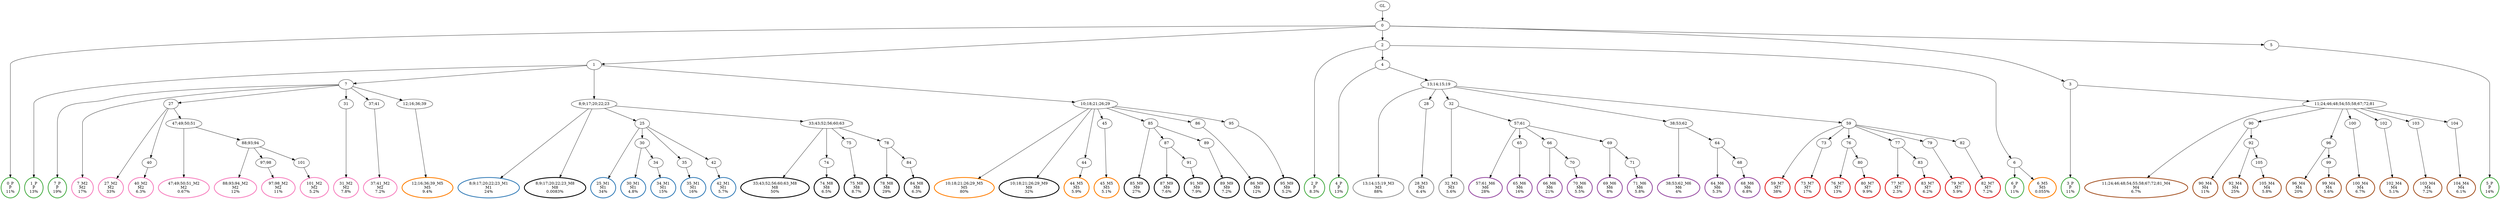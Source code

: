 digraph T {
	{
		rank=same
		136 [penwidth=3,colorscheme=set19,color=3,label="0_P\nP\n11%"]
		134 [penwidth=3,colorscheme=set19,color=3,label="1_P\nP\n13%"]
		132 [penwidth=3,colorscheme=set19,color=3,label="7_P\nP\n19%"]
		130 [penwidth=3,colorscheme=set19,color=3,label="2_P\nP\n8.3%"]
		128 [penwidth=3,colorscheme=set19,color=3,label="4_P\nP\n13%"]
		126 [penwidth=3,colorscheme=set19,color=3,label="6_P\nP\n11%"]
		124 [penwidth=3,colorscheme=set19,color=3,label="3_P\nP\n11%"]
		122 [penwidth=3,colorscheme=set19,color=3,label="5_P\nP\n14%"]
		120 [penwidth=3,colorscheme=set19,color=2,label="8;9;17;20;22;23_M1\nM1\n24%"]
		118 [penwidth=3,colorscheme=set19,color=2,label="25_M1\nM1\n34%"]
		116 [penwidth=3,colorscheme=set19,color=2,label="30_M1\nM1\n4.8%"]
		114 [penwidth=3,colorscheme=set19,color=2,label="34_M1\nM1\n15%"]
		112 [penwidth=3,colorscheme=set19,color=2,label="35_M1\nM1\n16%"]
		110 [penwidth=3,colorscheme=set19,color=2,label="42_M1\nM1\n5.7%"]
		109 [penwidth=3,colorscheme=set19,color=8,label="7_M2\nM2\n17%"]
		107 [penwidth=3,colorscheme=set19,color=8,label="27_M2\nM2\n33%"]
		105 [penwidth=3,colorscheme=set19,color=8,label="40_M2\nM2\n6.3%"]
		103 [penwidth=3,colorscheme=set19,color=8,label="47;49;50;51_M2\nM2\n0.67%"]
		101 [penwidth=3,colorscheme=set19,color=8,label="88;93;94_M2\nM2\n12%"]
		99 [penwidth=3,colorscheme=set19,color=8,label="97;98_M2\nM2\n11%"]
		97 [penwidth=3,colorscheme=set19,color=8,label="101_M2\nM2\n5.2%"]
		95 [penwidth=3,colorscheme=set19,color=8,label="31_M2\nM2\n7.8%"]
		93 [penwidth=3,colorscheme=set19,color=8,label="37;41_M2\nM2\n7.2%"]
		91 [penwidth=3,colorscheme=set19,color=9,label="13;14;15;19_M3\nM3\n88%"]
		89 [penwidth=3,colorscheme=set19,color=9,label="28_M3\nM3\n6.4%"]
		87 [penwidth=3,colorscheme=set19,color=9,label="32_M3\nM3\n5.6%"]
		85 [penwidth=3,colorscheme=set19,color=7,label="11;24;46;48;54;55;58;67;72;81_M4\nM4\n6.7%"]
		83 [penwidth=3,colorscheme=set19,color=7,label="90_M4\nM4\n11%"]
		81 [penwidth=3,colorscheme=set19,color=7,label="92_M4\nM4\n25%"]
		79 [penwidth=3,colorscheme=set19,color=7,label="105_M4\nM4\n5.8%"]
		77 [penwidth=3,colorscheme=set19,color=7,label="96_M4\nM4\n20%"]
		75 [penwidth=3,colorscheme=set19,color=7,label="99_M4\nM4\n5.6%"]
		73 [penwidth=3,colorscheme=set19,color=7,label="100_M4\nM4\n6.7%"]
		71 [penwidth=3,colorscheme=set19,color=7,label="102_M4\nM4\n5.1%"]
		69 [penwidth=3,colorscheme=set19,color=7,label="103_M4\nM4\n7.2%"]
		67 [penwidth=3,colorscheme=set19,color=7,label="104_M4\nM4\n6.1%"]
		65 [penwidth=3,colorscheme=set19,color=5,label="12;16;36;39_M5\nM5\n9.4%"]
		63 [penwidth=3,colorscheme=set19,color=5,label="10;18;21;26;29_M5\nM5\n80%"]
		61 [penwidth=3,colorscheme=set19,color=5,label="44_M5\nM5\n5.9%"]
		59 [penwidth=3,colorscheme=set19,color=5,label="45_M5\nM5\n5.1%"]
		58 [penwidth=3,colorscheme=set19,color=5,label="6_M5\nM5\n0.055%"]
		56 [penwidth=3,colorscheme=set19,color=4,label="57;61_M6\nM6\n28%"]
		54 [penwidth=3,colorscheme=set19,color=4,label="65_M6\nM6\n16%"]
		52 [penwidth=3,colorscheme=set19,color=4,label="66_M6\nM6\n21%"]
		50 [penwidth=3,colorscheme=set19,color=4,label="70_M6\nM6\n5.5%"]
		48 [penwidth=3,colorscheme=set19,color=4,label="69_M6\nM6\n8%"]
		46 [penwidth=3,colorscheme=set19,color=4,label="71_M6\nM6\n5.8%"]
		44 [penwidth=3,colorscheme=set19,color=4,label="38;53;62_M6\nM6\n4%"]
		42 [penwidth=3,colorscheme=set19,color=4,label="64_M6\nM6\n5.3%"]
		40 [penwidth=3,colorscheme=set19,color=4,label="68_M6\nM6\n6.8%"]
		38 [penwidth=3,colorscheme=set19,color=1,label="59_M7\nM7\n38%"]
		36 [penwidth=3,colorscheme=set19,color=1,label="73_M7\nM7\n17%"]
		34 [penwidth=3,colorscheme=set19,color=1,label="76_M7\nM7\n13%"]
		32 [penwidth=3,colorscheme=set19,color=1,label="80_M7\nM7\n9.9%"]
		30 [penwidth=3,colorscheme=set19,color=1,label="77_M7\nM7\n2.3%"]
		28 [penwidth=3,colorscheme=set19,color=1,label="83_M7\nM7\n6.2%"]
		26 [penwidth=3,colorscheme=set19,color=1,label="79_M7\nM7\n5.9%"]
		24 [penwidth=3,colorscheme=set19,color=1,label="82_M7\nM7\n7.2%"]
		23 [penwidth=3,colorscheme=set19,color=10,label="8;9;17;20;22;23_M8\nM8\n0.0083%"]
		21 [penwidth=3,colorscheme=set19,color=10,label="33;43;52;56;60;63_M8\nM8\n50%"]
		19 [penwidth=3,colorscheme=set19,color=10,label="74_M8\nM8\n6.5%"]
		17 [penwidth=3,colorscheme=set19,color=10,label="75_M8\nM8\n8.7%"]
		15 [penwidth=3,colorscheme=set19,color=10,label="78_M8\nM8\n29%"]
		13 [penwidth=3,colorscheme=set19,color=10,label="84_M8\nM8\n6.3%"]
		12 [penwidth=3,colorscheme=set19,color=10,label="10;18;21;26;29_M9\nM9\n32%"]
		10 [penwidth=3,colorscheme=set19,color=10,label="85_M9\nM9\n27%"]
		8 [penwidth=3,colorscheme=set19,color=10,label="87_M9\nM9\n7.6%"]
		6 [penwidth=3,colorscheme=set19,color=10,label="91_M9\nM9\n7.9%"]
		4 [penwidth=3,colorscheme=set19,color=10,label="89_M9\nM9\n7.2%"]
		2 [penwidth=3,colorscheme=set19,color=10,label="86_M9\nM9\n12%"]
		0 [penwidth=3,colorscheme=set19,color=10,label="95_M9\nM9\n5.2%"]
	}
	138 [label="GL"]
	137 [label="0"]
	135 [label="1"]
	133 [label="7"]
	131 [label="2"]
	129 [label="4"]
	127 [label="6"]
	125 [label="3"]
	123 [label="5"]
	121 [label="8;9;17;20;22;23"]
	119 [label="25"]
	117 [label="30"]
	115 [label="34"]
	113 [label="35"]
	111 [label="42"]
	108 [label="27"]
	106 [label="40"]
	104 [label="47;49;50;51"]
	102 [label="88;93;94"]
	100 [label="97;98"]
	98 [label="101"]
	96 [label="31"]
	94 [label="37;41"]
	92 [label="13;14;15;19"]
	90 [label="28"]
	88 [label="32"]
	86 [label="11;24;46;48;54;55;58;67;72;81"]
	84 [label="90"]
	82 [label="92"]
	80 [label="105"]
	78 [label="96"]
	76 [label="99"]
	74 [label="100"]
	72 [label="102"]
	70 [label="103"]
	68 [label="104"]
	66 [label="12;16;36;39"]
	64 [label="10;18;21;26;29"]
	62 [label="44"]
	60 [label="45"]
	57 [label="57;61"]
	55 [label="65"]
	53 [label="66"]
	51 [label="70"]
	49 [label="69"]
	47 [label="71"]
	45 [label="38;53;62"]
	43 [label="64"]
	41 [label="68"]
	39 [label="59"]
	37 [label="73"]
	35 [label="76"]
	33 [label="80"]
	31 [label="77"]
	29 [label="83"]
	27 [label="79"]
	25 [label="82"]
	22 [label="33;43;52;56;60;63"]
	20 [label="74"]
	18 [label="75"]
	16 [label="78"]
	14 [label="84"]
	11 [label="85"]
	9 [label="87"]
	7 [label="91"]
	5 [label="89"]
	3 [label="86"]
	1 [label="95"]
	138 -> 137
	137 -> 136
	137 -> 135
	137 -> 131
	137 -> 125
	137 -> 123
	135 -> 134
	135 -> 133
	135 -> 121
	135 -> 64
	133 -> 132
	133 -> 109
	133 -> 108
	133 -> 96
	133 -> 94
	133 -> 66
	131 -> 130
	131 -> 129
	131 -> 127
	129 -> 128
	129 -> 92
	127 -> 126
	127 -> 58
	125 -> 124
	125 -> 86
	123 -> 122
	121 -> 120
	121 -> 119
	121 -> 23
	121 -> 22
	119 -> 118
	119 -> 117
	119 -> 113
	119 -> 111
	117 -> 116
	117 -> 115
	115 -> 114
	113 -> 112
	111 -> 110
	108 -> 107
	108 -> 106
	108 -> 104
	106 -> 105
	104 -> 103
	104 -> 102
	102 -> 101
	102 -> 100
	102 -> 98
	100 -> 99
	98 -> 97
	96 -> 95
	94 -> 93
	92 -> 91
	92 -> 90
	92 -> 88
	92 -> 45
	92 -> 39
	90 -> 89
	88 -> 87
	88 -> 57
	86 -> 85
	86 -> 84
	86 -> 78
	86 -> 74
	86 -> 72
	86 -> 70
	86 -> 68
	84 -> 83
	84 -> 82
	82 -> 81
	82 -> 80
	80 -> 79
	78 -> 77
	78 -> 76
	76 -> 75
	74 -> 73
	72 -> 71
	70 -> 69
	68 -> 67
	66 -> 65
	64 -> 63
	64 -> 62
	64 -> 60
	64 -> 12
	64 -> 11
	64 -> 3
	64 -> 1
	62 -> 61
	60 -> 59
	57 -> 56
	57 -> 55
	57 -> 53
	57 -> 49
	55 -> 54
	53 -> 52
	53 -> 51
	51 -> 50
	49 -> 48
	49 -> 47
	47 -> 46
	45 -> 44
	45 -> 43
	43 -> 42
	43 -> 41
	41 -> 40
	39 -> 38
	39 -> 37
	39 -> 35
	39 -> 31
	39 -> 27
	39 -> 25
	37 -> 36
	35 -> 34
	35 -> 33
	33 -> 32
	31 -> 30
	31 -> 29
	29 -> 28
	27 -> 26
	25 -> 24
	22 -> 21
	22 -> 20
	22 -> 18
	22 -> 16
	20 -> 19
	18 -> 17
	16 -> 15
	16 -> 14
	14 -> 13
	11 -> 10
	11 -> 9
	11 -> 5
	9 -> 8
	9 -> 7
	7 -> 6
	5 -> 4
	3 -> 2
	1 -> 0
}
